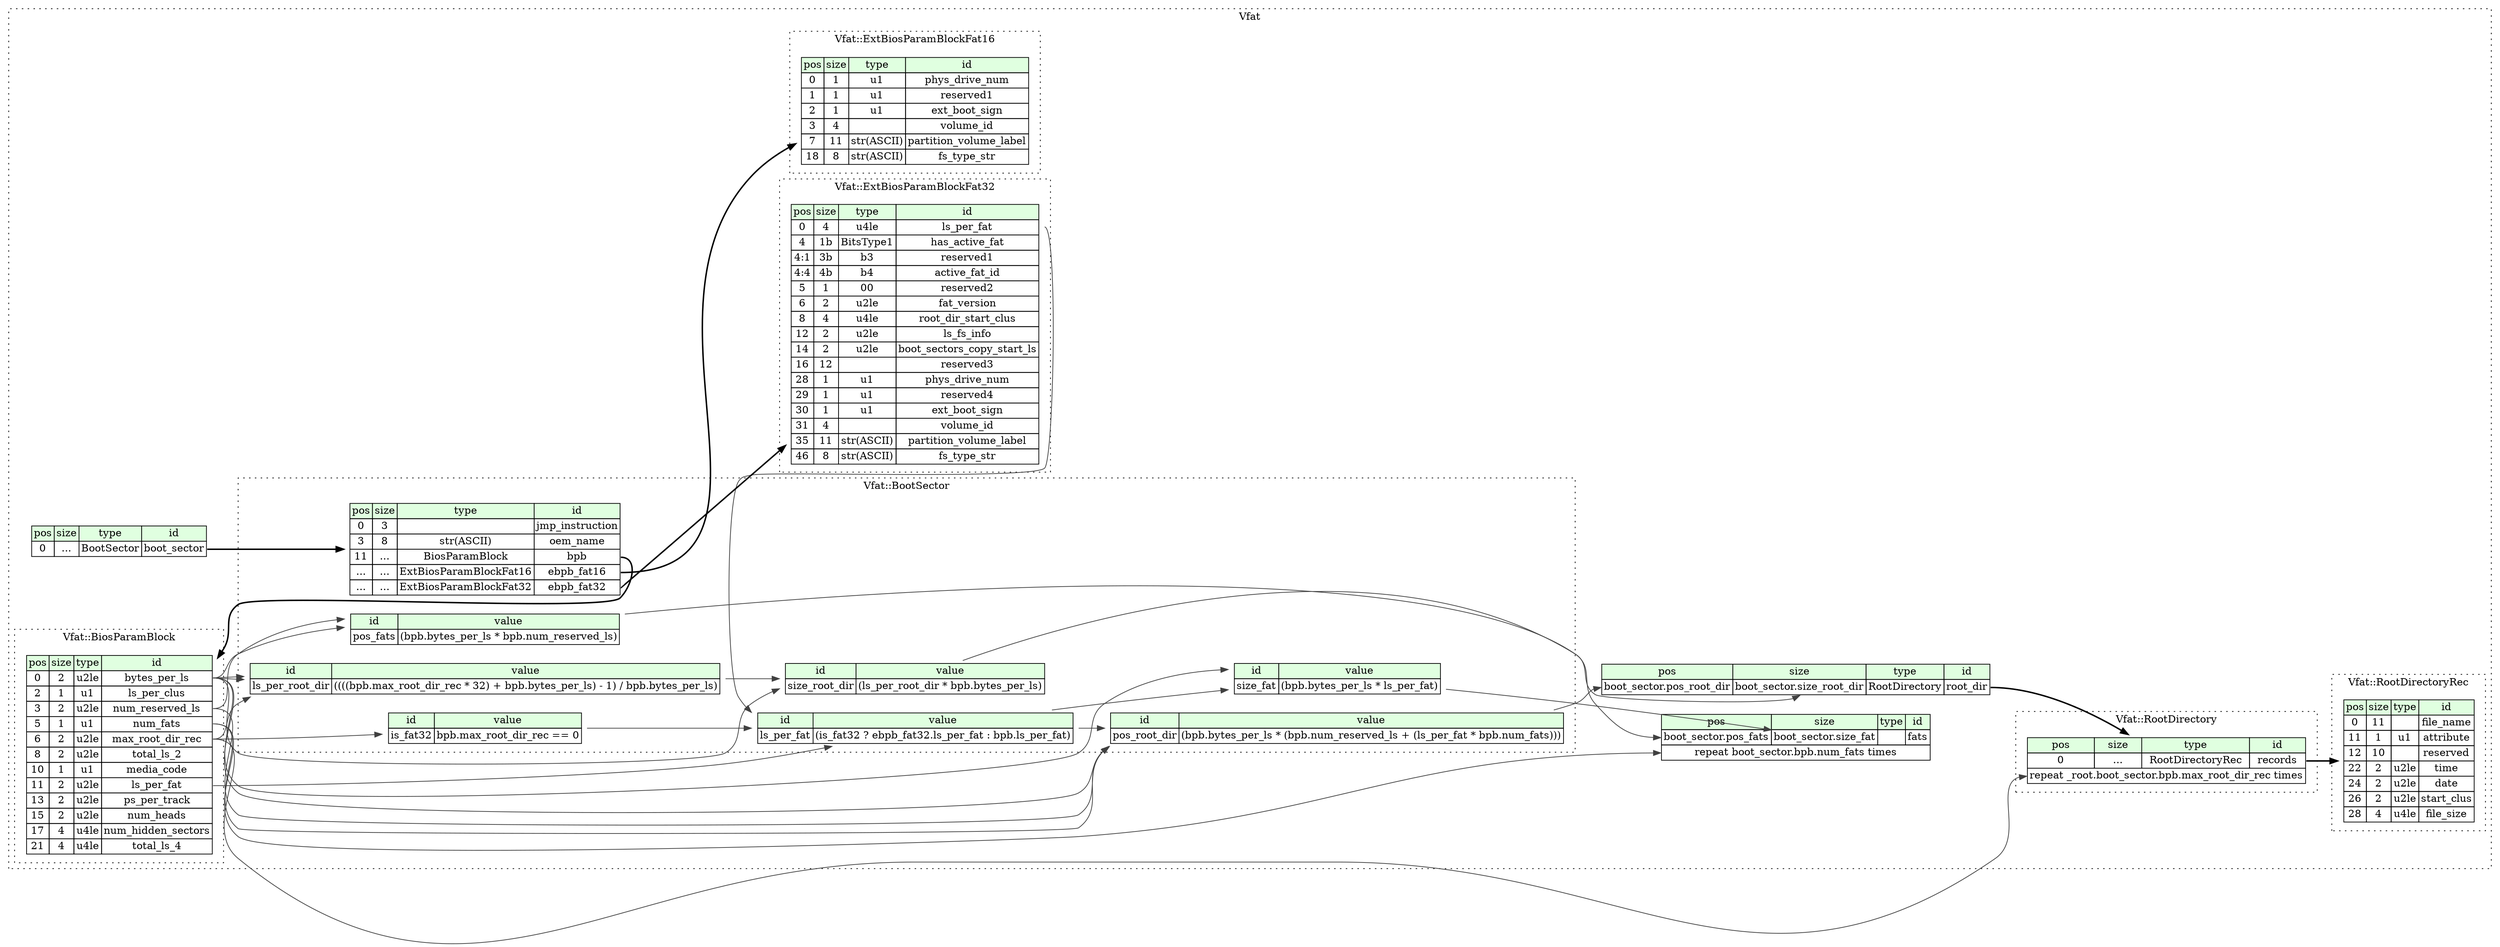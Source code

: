 digraph {
	rankdir=LR;
	node [shape=plaintext];
	subgraph cluster__vfat {
		label="Vfat";
		graph[style=dotted];

		vfat__seq [label=<<TABLE BORDER="0" CELLBORDER="1" CELLSPACING="0">
			<TR><TD BGCOLOR="#E0FFE0">pos</TD><TD BGCOLOR="#E0FFE0">size</TD><TD BGCOLOR="#E0FFE0">type</TD><TD BGCOLOR="#E0FFE0">id</TD></TR>
			<TR><TD PORT="boot_sector_pos">0</TD><TD PORT="boot_sector_size">...</TD><TD>BootSector</TD><TD PORT="boot_sector_type">boot_sector</TD></TR>
		</TABLE>>];
		vfat__inst__fats [label=<<TABLE BORDER="0" CELLBORDER="1" CELLSPACING="0">
			<TR><TD BGCOLOR="#E0FFE0">pos</TD><TD BGCOLOR="#E0FFE0">size</TD><TD BGCOLOR="#E0FFE0">type</TD><TD BGCOLOR="#E0FFE0">id</TD></TR>
			<TR><TD PORT="fats_pos">boot_sector.pos_fats</TD><TD PORT="fats_size">boot_sector.size_fat</TD><TD></TD><TD PORT="fats_type">fats</TD></TR>
			<TR><TD COLSPAN="4" PORT="fats__repeat">repeat boot_sector.bpb.num_fats times</TD></TR>
		</TABLE>>];
		vfat__inst__root_dir [label=<<TABLE BORDER="0" CELLBORDER="1" CELLSPACING="0">
			<TR><TD BGCOLOR="#E0FFE0">pos</TD><TD BGCOLOR="#E0FFE0">size</TD><TD BGCOLOR="#E0FFE0">type</TD><TD BGCOLOR="#E0FFE0">id</TD></TR>
			<TR><TD PORT="root_dir_pos">boot_sector.pos_root_dir</TD><TD PORT="root_dir_size">boot_sector.size_root_dir</TD><TD>RootDirectory</TD><TD PORT="root_dir_type">root_dir</TD></TR>
		</TABLE>>];
		subgraph cluster__ext_bios_param_block_fat32 {
			label="Vfat::ExtBiosParamBlockFat32";
			graph[style=dotted];

			ext_bios_param_block_fat32__seq [label=<<TABLE BORDER="0" CELLBORDER="1" CELLSPACING="0">
				<TR><TD BGCOLOR="#E0FFE0">pos</TD><TD BGCOLOR="#E0FFE0">size</TD><TD BGCOLOR="#E0FFE0">type</TD><TD BGCOLOR="#E0FFE0">id</TD></TR>
				<TR><TD PORT="ls_per_fat_pos">0</TD><TD PORT="ls_per_fat_size">4</TD><TD>u4le</TD><TD PORT="ls_per_fat_type">ls_per_fat</TD></TR>
				<TR><TD PORT="has_active_fat_pos">4</TD><TD PORT="has_active_fat_size">1b</TD><TD>BitsType1</TD><TD PORT="has_active_fat_type">has_active_fat</TD></TR>
				<TR><TD PORT="reserved1_pos">4:1</TD><TD PORT="reserved1_size">3b</TD><TD>b3</TD><TD PORT="reserved1_type">reserved1</TD></TR>
				<TR><TD PORT="active_fat_id_pos">4:4</TD><TD PORT="active_fat_id_size">4b</TD><TD>b4</TD><TD PORT="active_fat_id_type">active_fat_id</TD></TR>
				<TR><TD PORT="reserved2_pos">5</TD><TD PORT="reserved2_size">1</TD><TD>00</TD><TD PORT="reserved2_type">reserved2</TD></TR>
				<TR><TD PORT="fat_version_pos">6</TD><TD PORT="fat_version_size">2</TD><TD>u2le</TD><TD PORT="fat_version_type">fat_version</TD></TR>
				<TR><TD PORT="root_dir_start_clus_pos">8</TD><TD PORT="root_dir_start_clus_size">4</TD><TD>u4le</TD><TD PORT="root_dir_start_clus_type">root_dir_start_clus</TD></TR>
				<TR><TD PORT="ls_fs_info_pos">12</TD><TD PORT="ls_fs_info_size">2</TD><TD>u2le</TD><TD PORT="ls_fs_info_type">ls_fs_info</TD></TR>
				<TR><TD PORT="boot_sectors_copy_start_ls_pos">14</TD><TD PORT="boot_sectors_copy_start_ls_size">2</TD><TD>u2le</TD><TD PORT="boot_sectors_copy_start_ls_type">boot_sectors_copy_start_ls</TD></TR>
				<TR><TD PORT="reserved3_pos">16</TD><TD PORT="reserved3_size">12</TD><TD></TD><TD PORT="reserved3_type">reserved3</TD></TR>
				<TR><TD PORT="phys_drive_num_pos">28</TD><TD PORT="phys_drive_num_size">1</TD><TD>u1</TD><TD PORT="phys_drive_num_type">phys_drive_num</TD></TR>
				<TR><TD PORT="reserved4_pos">29</TD><TD PORT="reserved4_size">1</TD><TD>u1</TD><TD PORT="reserved4_type">reserved4</TD></TR>
				<TR><TD PORT="ext_boot_sign_pos">30</TD><TD PORT="ext_boot_sign_size">1</TD><TD>u1</TD><TD PORT="ext_boot_sign_type">ext_boot_sign</TD></TR>
				<TR><TD PORT="volume_id_pos">31</TD><TD PORT="volume_id_size">4</TD><TD></TD><TD PORT="volume_id_type">volume_id</TD></TR>
				<TR><TD PORT="partition_volume_label_pos">35</TD><TD PORT="partition_volume_label_size">11</TD><TD>str(ASCII)</TD><TD PORT="partition_volume_label_type">partition_volume_label</TD></TR>
				<TR><TD PORT="fs_type_str_pos">46</TD><TD PORT="fs_type_str_size">8</TD><TD>str(ASCII)</TD><TD PORT="fs_type_str_type">fs_type_str</TD></TR>
			</TABLE>>];
		}
		subgraph cluster__boot_sector {
			label="Vfat::BootSector";
			graph[style=dotted];

			boot_sector__seq [label=<<TABLE BORDER="0" CELLBORDER="1" CELLSPACING="0">
				<TR><TD BGCOLOR="#E0FFE0">pos</TD><TD BGCOLOR="#E0FFE0">size</TD><TD BGCOLOR="#E0FFE0">type</TD><TD BGCOLOR="#E0FFE0">id</TD></TR>
				<TR><TD PORT="jmp_instruction_pos">0</TD><TD PORT="jmp_instruction_size">3</TD><TD></TD><TD PORT="jmp_instruction_type">jmp_instruction</TD></TR>
				<TR><TD PORT="oem_name_pos">3</TD><TD PORT="oem_name_size">8</TD><TD>str(ASCII)</TD><TD PORT="oem_name_type">oem_name</TD></TR>
				<TR><TD PORT="bpb_pos">11</TD><TD PORT="bpb_size">...</TD><TD>BiosParamBlock</TD><TD PORT="bpb_type">bpb</TD></TR>
				<TR><TD PORT="ebpb_fat16_pos">...</TD><TD PORT="ebpb_fat16_size">...</TD><TD>ExtBiosParamBlockFat16</TD><TD PORT="ebpb_fat16_type">ebpb_fat16</TD></TR>
				<TR><TD PORT="ebpb_fat32_pos">...</TD><TD PORT="ebpb_fat32_size">...</TD><TD>ExtBiosParamBlockFat32</TD><TD PORT="ebpb_fat32_type">ebpb_fat32</TD></TR>
			</TABLE>>];
			boot_sector__inst__pos_fats [label=<<TABLE BORDER="0" CELLBORDER="1" CELLSPACING="0">
				<TR><TD BGCOLOR="#E0FFE0">id</TD><TD BGCOLOR="#E0FFE0">value</TD></TR>
				<TR><TD>pos_fats</TD><TD>(bpb.bytes_per_ls * bpb.num_reserved_ls)</TD></TR>
			</TABLE>>];
			boot_sector__inst__ls_per_fat [label=<<TABLE BORDER="0" CELLBORDER="1" CELLSPACING="0">
				<TR><TD BGCOLOR="#E0FFE0">id</TD><TD BGCOLOR="#E0FFE0">value</TD></TR>
				<TR><TD>ls_per_fat</TD><TD>(is_fat32 ? ebpb_fat32.ls_per_fat : bpb.ls_per_fat)</TD></TR>
			</TABLE>>];
			boot_sector__inst__ls_per_root_dir [label=<<TABLE BORDER="0" CELLBORDER="1" CELLSPACING="0">
				<TR><TD BGCOLOR="#E0FFE0">id</TD><TD BGCOLOR="#E0FFE0">value</TD></TR>
				<TR><TD>ls_per_root_dir</TD><TD>((((bpb.max_root_dir_rec * 32) + bpb.bytes_per_ls) - 1) / bpb.bytes_per_ls)</TD></TR>
			</TABLE>>];
			boot_sector__inst__is_fat32 [label=<<TABLE BORDER="0" CELLBORDER="1" CELLSPACING="0">
				<TR><TD BGCOLOR="#E0FFE0">id</TD><TD BGCOLOR="#E0FFE0">value</TD></TR>
				<TR><TD>is_fat32</TD><TD>bpb.max_root_dir_rec == 0</TD></TR>
			</TABLE>>];
			boot_sector__inst__size_fat [label=<<TABLE BORDER="0" CELLBORDER="1" CELLSPACING="0">
				<TR><TD BGCOLOR="#E0FFE0">id</TD><TD BGCOLOR="#E0FFE0">value</TD></TR>
				<TR><TD>size_fat</TD><TD>(bpb.bytes_per_ls * ls_per_fat)</TD></TR>
			</TABLE>>];
			boot_sector__inst__pos_root_dir [label=<<TABLE BORDER="0" CELLBORDER="1" CELLSPACING="0">
				<TR><TD BGCOLOR="#E0FFE0">id</TD><TD BGCOLOR="#E0FFE0">value</TD></TR>
				<TR><TD>pos_root_dir</TD><TD>(bpb.bytes_per_ls * (bpb.num_reserved_ls + (ls_per_fat * bpb.num_fats)))</TD></TR>
			</TABLE>>];
			boot_sector__inst__size_root_dir [label=<<TABLE BORDER="0" CELLBORDER="1" CELLSPACING="0">
				<TR><TD BGCOLOR="#E0FFE0">id</TD><TD BGCOLOR="#E0FFE0">value</TD></TR>
				<TR><TD>size_root_dir</TD><TD>(ls_per_root_dir * bpb.bytes_per_ls)</TD></TR>
			</TABLE>>];
		}
		subgraph cluster__bios_param_block {
			label="Vfat::BiosParamBlock";
			graph[style=dotted];

			bios_param_block__seq [label=<<TABLE BORDER="0" CELLBORDER="1" CELLSPACING="0">
				<TR><TD BGCOLOR="#E0FFE0">pos</TD><TD BGCOLOR="#E0FFE0">size</TD><TD BGCOLOR="#E0FFE0">type</TD><TD BGCOLOR="#E0FFE0">id</TD></TR>
				<TR><TD PORT="bytes_per_ls_pos">0</TD><TD PORT="bytes_per_ls_size">2</TD><TD>u2le</TD><TD PORT="bytes_per_ls_type">bytes_per_ls</TD></TR>
				<TR><TD PORT="ls_per_clus_pos">2</TD><TD PORT="ls_per_clus_size">1</TD><TD>u1</TD><TD PORT="ls_per_clus_type">ls_per_clus</TD></TR>
				<TR><TD PORT="num_reserved_ls_pos">3</TD><TD PORT="num_reserved_ls_size">2</TD><TD>u2le</TD><TD PORT="num_reserved_ls_type">num_reserved_ls</TD></TR>
				<TR><TD PORT="num_fats_pos">5</TD><TD PORT="num_fats_size">1</TD><TD>u1</TD><TD PORT="num_fats_type">num_fats</TD></TR>
				<TR><TD PORT="max_root_dir_rec_pos">6</TD><TD PORT="max_root_dir_rec_size">2</TD><TD>u2le</TD><TD PORT="max_root_dir_rec_type">max_root_dir_rec</TD></TR>
				<TR><TD PORT="total_ls_2_pos">8</TD><TD PORT="total_ls_2_size">2</TD><TD>u2le</TD><TD PORT="total_ls_2_type">total_ls_2</TD></TR>
				<TR><TD PORT="media_code_pos">10</TD><TD PORT="media_code_size">1</TD><TD>u1</TD><TD PORT="media_code_type">media_code</TD></TR>
				<TR><TD PORT="ls_per_fat_pos">11</TD><TD PORT="ls_per_fat_size">2</TD><TD>u2le</TD><TD PORT="ls_per_fat_type">ls_per_fat</TD></TR>
				<TR><TD PORT="ps_per_track_pos">13</TD><TD PORT="ps_per_track_size">2</TD><TD>u2le</TD><TD PORT="ps_per_track_type">ps_per_track</TD></TR>
				<TR><TD PORT="num_heads_pos">15</TD><TD PORT="num_heads_size">2</TD><TD>u2le</TD><TD PORT="num_heads_type">num_heads</TD></TR>
				<TR><TD PORT="num_hidden_sectors_pos">17</TD><TD PORT="num_hidden_sectors_size">4</TD><TD>u4le</TD><TD PORT="num_hidden_sectors_type">num_hidden_sectors</TD></TR>
				<TR><TD PORT="total_ls_4_pos">21</TD><TD PORT="total_ls_4_size">4</TD><TD>u4le</TD><TD PORT="total_ls_4_type">total_ls_4</TD></TR>
			</TABLE>>];
		}
		subgraph cluster__root_directory_rec {
			label="Vfat::RootDirectoryRec";
			graph[style=dotted];

			root_directory_rec__seq [label=<<TABLE BORDER="0" CELLBORDER="1" CELLSPACING="0">
				<TR><TD BGCOLOR="#E0FFE0">pos</TD><TD BGCOLOR="#E0FFE0">size</TD><TD BGCOLOR="#E0FFE0">type</TD><TD BGCOLOR="#E0FFE0">id</TD></TR>
				<TR><TD PORT="file_name_pos">0</TD><TD PORT="file_name_size">11</TD><TD></TD><TD PORT="file_name_type">file_name</TD></TR>
				<TR><TD PORT="attribute_pos">11</TD><TD PORT="attribute_size">1</TD><TD>u1</TD><TD PORT="attribute_type">attribute</TD></TR>
				<TR><TD PORT="reserved_pos">12</TD><TD PORT="reserved_size">10</TD><TD></TD><TD PORT="reserved_type">reserved</TD></TR>
				<TR><TD PORT="time_pos">22</TD><TD PORT="time_size">2</TD><TD>u2le</TD><TD PORT="time_type">time</TD></TR>
				<TR><TD PORT="date_pos">24</TD><TD PORT="date_size">2</TD><TD>u2le</TD><TD PORT="date_type">date</TD></TR>
				<TR><TD PORT="start_clus_pos">26</TD><TD PORT="start_clus_size">2</TD><TD>u2le</TD><TD PORT="start_clus_type">start_clus</TD></TR>
				<TR><TD PORT="file_size_pos">28</TD><TD PORT="file_size_size">4</TD><TD>u4le</TD><TD PORT="file_size_type">file_size</TD></TR>
			</TABLE>>];
		}
		subgraph cluster__root_directory {
			label="Vfat::RootDirectory";
			graph[style=dotted];

			root_directory__seq [label=<<TABLE BORDER="0" CELLBORDER="1" CELLSPACING="0">
				<TR><TD BGCOLOR="#E0FFE0">pos</TD><TD BGCOLOR="#E0FFE0">size</TD><TD BGCOLOR="#E0FFE0">type</TD><TD BGCOLOR="#E0FFE0">id</TD></TR>
				<TR><TD PORT="records_pos">0</TD><TD PORT="records_size">...</TD><TD>RootDirectoryRec</TD><TD PORT="records_type">records</TD></TR>
				<TR><TD COLSPAN="4" PORT="records__repeat">repeat _root.boot_sector.bpb.max_root_dir_rec times</TD></TR>
			</TABLE>>];
		}
		subgraph cluster__ext_bios_param_block_fat16 {
			label="Vfat::ExtBiosParamBlockFat16";
			graph[style=dotted];

			ext_bios_param_block_fat16__seq [label=<<TABLE BORDER="0" CELLBORDER="1" CELLSPACING="0">
				<TR><TD BGCOLOR="#E0FFE0">pos</TD><TD BGCOLOR="#E0FFE0">size</TD><TD BGCOLOR="#E0FFE0">type</TD><TD BGCOLOR="#E0FFE0">id</TD></TR>
				<TR><TD PORT="phys_drive_num_pos">0</TD><TD PORT="phys_drive_num_size">1</TD><TD>u1</TD><TD PORT="phys_drive_num_type">phys_drive_num</TD></TR>
				<TR><TD PORT="reserved1_pos">1</TD><TD PORT="reserved1_size">1</TD><TD>u1</TD><TD PORT="reserved1_type">reserved1</TD></TR>
				<TR><TD PORT="ext_boot_sign_pos">2</TD><TD PORT="ext_boot_sign_size">1</TD><TD>u1</TD><TD PORT="ext_boot_sign_type">ext_boot_sign</TD></TR>
				<TR><TD PORT="volume_id_pos">3</TD><TD PORT="volume_id_size">4</TD><TD></TD><TD PORT="volume_id_type">volume_id</TD></TR>
				<TR><TD PORT="partition_volume_label_pos">7</TD><TD PORT="partition_volume_label_size">11</TD><TD>str(ASCII)</TD><TD PORT="partition_volume_label_type">partition_volume_label</TD></TR>
				<TR><TD PORT="fs_type_str_pos">18</TD><TD PORT="fs_type_str_size">8</TD><TD>str(ASCII)</TD><TD PORT="fs_type_str_type">fs_type_str</TD></TR>
			</TABLE>>];
		}
	}
	vfat__seq:boot_sector_type -> boot_sector__seq [style=bold];
	boot_sector__inst__pos_fats:pos_fats_type -> vfat__inst__fats:fats_pos [color="#404040"];
	boot_sector__inst__size_fat:size_fat_type -> vfat__inst__fats:fats_size [color="#404040"];
	bios_param_block__seq:num_fats_type -> vfat__inst__fats:fats__repeat [color="#404040"];
	boot_sector__inst__pos_root_dir:pos_root_dir_type -> vfat__inst__root_dir:root_dir_pos [color="#404040"];
	boot_sector__inst__size_root_dir:size_root_dir_type -> vfat__inst__root_dir:root_dir_size [color="#404040"];
	vfat__inst__root_dir:root_dir_type -> root_directory__seq [style=bold];
	boot_sector__seq:bpb_type -> bios_param_block__seq [style=bold];
	boot_sector__seq:ebpb_fat16_type -> ext_bios_param_block_fat16__seq [style=bold];
	boot_sector__seq:ebpb_fat32_type -> ext_bios_param_block_fat32__seq [style=bold];
	bios_param_block__seq:bytes_per_ls_type -> boot_sector__inst__pos_fats [color="#404040"];
	bios_param_block__seq:num_reserved_ls_type -> boot_sector__inst__pos_fats [color="#404040"];
	boot_sector__inst__is_fat32:is_fat32_type -> boot_sector__inst__ls_per_fat [color="#404040"];
	ext_bios_param_block_fat32__seq:ls_per_fat_type -> boot_sector__inst__ls_per_fat [color="#404040"];
	bios_param_block__seq:ls_per_fat_type -> boot_sector__inst__ls_per_fat [color="#404040"];
	bios_param_block__seq:max_root_dir_rec_type -> boot_sector__inst__ls_per_root_dir [color="#404040"];
	bios_param_block__seq:bytes_per_ls_type -> boot_sector__inst__ls_per_root_dir [color="#404040"];
	bios_param_block__seq:bytes_per_ls_type -> boot_sector__inst__ls_per_root_dir [color="#404040"];
	bios_param_block__seq:max_root_dir_rec_type -> boot_sector__inst__is_fat32 [color="#404040"];
	bios_param_block__seq:bytes_per_ls_type -> boot_sector__inst__size_fat [color="#404040"];
	boot_sector__inst__ls_per_fat:ls_per_fat_type -> boot_sector__inst__size_fat [color="#404040"];
	bios_param_block__seq:bytes_per_ls_type -> boot_sector__inst__pos_root_dir [color="#404040"];
	bios_param_block__seq:num_reserved_ls_type -> boot_sector__inst__pos_root_dir [color="#404040"];
	boot_sector__inst__ls_per_fat:ls_per_fat_type -> boot_sector__inst__pos_root_dir [color="#404040"];
	bios_param_block__seq:num_fats_type -> boot_sector__inst__pos_root_dir [color="#404040"];
	boot_sector__inst__ls_per_root_dir:ls_per_root_dir_type -> boot_sector__inst__size_root_dir [color="#404040"];
	bios_param_block__seq:bytes_per_ls_type -> boot_sector__inst__size_root_dir [color="#404040"];
	root_directory__seq:records_type -> root_directory_rec__seq [style=bold];
	bios_param_block__seq:max_root_dir_rec_type -> root_directory__seq:records__repeat [color="#404040"];
}

